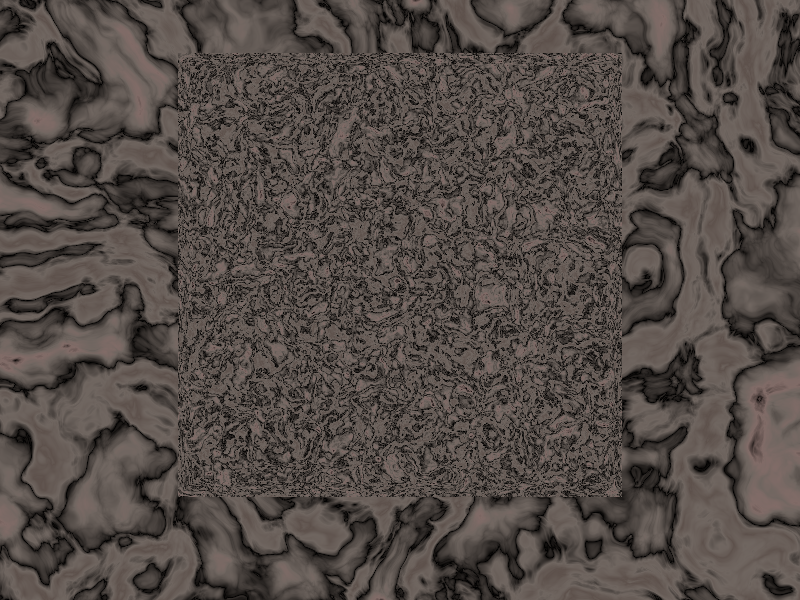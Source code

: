 /*=============================================================================
| Copyright 2010 Matthew D. Steele <mdsteele@alum.mit.edu>                    |
|                                                                             |
| This file is part of Pylos.                                                 |
|                                                                             |
| Pylos is free software: you can redistribute it and/or modify it            |
| under the terms of the GNU General Public License as published by the Free  |
| Software Foundation, either version 3 of the License, or (at your option)   |
| any later version.                                                          |
|                                                                             |
| Pylos is distributed in the hope that it will be useful, but                |
| WITHOUT ANY WARRANTY; without even the implied warranty of MERCHANTABILITY  |
| or FITNESS FOR A PARTICULAR PURPOSE.  See the GNU General Public License    |
| for more details.                                                           |
|                                                                             |
| You should have received a copy of the GNU General Public License along     |
| with Pylos.  If not, see <http://www.gnu.org/licenses/>.                    |
=============================================================================*/

#include "colors.inc"
#include "stones1.inc"
#include "woods.inc"

///////////////////////////////////////////////////////////////////////////////

union {
  plane {
    -z, 0
    texture { T_Grnt15 scale 10 }
  }
  prism {
    linear_spline
    conic_sweep
    1, 0.9, 5,
    <1, 1>, <-1, 1>, <-1, -1>, <1, -1>, <1, 1>
    translate -y
    rotate 90*x
    scale 4.4
    translate y*0.5
    translate -z*0.1
    texture { T_Grnt15 scale 1 }
  }
}

///////////////////////////////////////////////////////////////////////////////

camera {
  right x*4/3
  up y
  location <0, 0, -12>
  look_at <0, 0, 0>
}

light_source {
  <-6, 10, -30>
  color rgb 1.3
}

///////////////////////////////////////////////////////////////////////////////
